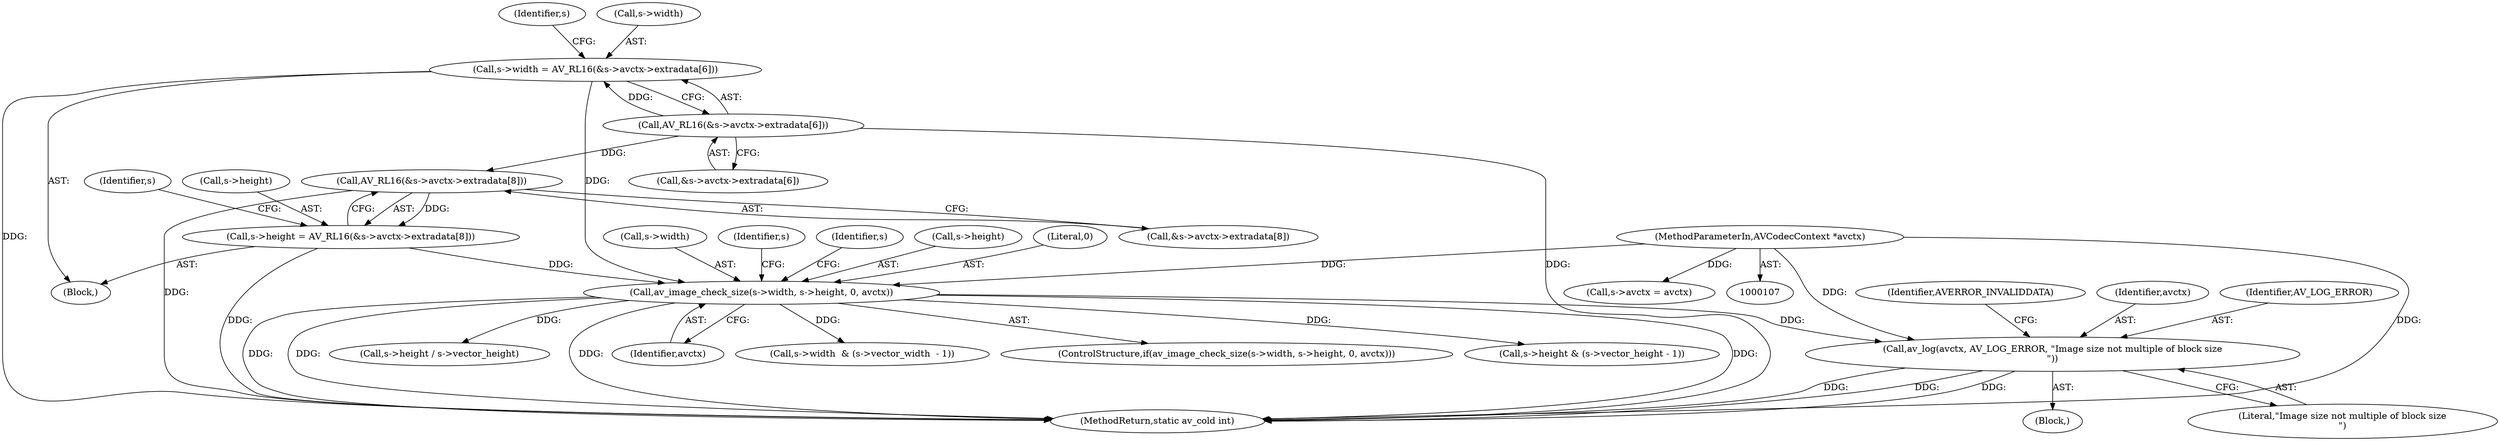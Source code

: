digraph "0_libav_58b2e0f0f2fc96c1158e04f8aba95cbe6157a1a3@pointer" {
"1000288" [label="(Call,av_log(avctx, AV_LOG_ERROR, \"Image size not multiple of block size\n\"))"];
"1000186" [label="(Call,av_image_check_size(s->width, s->height, 0, avctx))"];
"1000159" [label="(Call,s->width = AV_RL16(&s->avctx->extradata[6]))"];
"1000163" [label="(Call,AV_RL16(&s->avctx->extradata[6]))"];
"1000172" [label="(Call,s->height = AV_RL16(&s->avctx->extradata[8]))"];
"1000176" [label="(Call,AV_RL16(&s->avctx->extradata[8]))"];
"1000108" [label="(MethodParameterIn,AVCodecContext *avctx)"];
"1000287" [label="(Block,)"];
"1000269" [label="(Call,s->width  & (s->vector_width  - 1))"];
"1000448" [label="(MethodReturn,static av_cold int)"];
"1000190" [label="(Call,s->height)"];
"1000185" [label="(ControlStructure,if(av_image_check_size(s->width, s->height, 0, avctx)))"];
"1000193" [label="(Literal,0)"];
"1000176" [label="(Call,AV_RL16(&s->avctx->extradata[8]))"];
"1000119" [label="(Call,s->avctx = avctx)"];
"1000163" [label="(Call,AV_RL16(&s->avctx->extradata[6]))"];
"1000278" [label="(Call,s->height & (s->vector_height - 1))"];
"1000109" [label="(Block,)"];
"1000320" [label="(Call,s->height / s->vector_height)"];
"1000293" [label="(Identifier,AVERROR_INVALIDDATA)"];
"1000174" [label="(Identifier,s)"];
"1000108" [label="(MethodParameterIn,AVCodecContext *avctx)"];
"1000159" [label="(Call,s->width = AV_RL16(&s->avctx->extradata[6]))"];
"1000187" [label="(Call,s->width)"];
"1000186" [label="(Call,av_image_check_size(s->width, s->height, 0, avctx))"];
"1000177" [label="(Call,&s->avctx->extradata[8])"];
"1000288" [label="(Call,av_log(avctx, AV_LOG_ERROR, \"Image size not multiple of block size\n\"))"];
"1000289" [label="(Identifier,avctx)"];
"1000290" [label="(Identifier,AV_LOG_ERROR)"];
"1000160" [label="(Call,s->width)"];
"1000164" [label="(Call,&s->avctx->extradata[6])"];
"1000173" [label="(Call,s->height)"];
"1000291" [label="(Literal,\"Image size not multiple of block size\n\")"];
"1000198" [label="(Identifier,s)"];
"1000194" [label="(Identifier,avctx)"];
"1000210" [label="(Identifier,s)"];
"1000188" [label="(Identifier,s)"];
"1000172" [label="(Call,s->height = AV_RL16(&s->avctx->extradata[8]))"];
"1000288" -> "1000287"  [label="AST: "];
"1000288" -> "1000291"  [label="CFG: "];
"1000289" -> "1000288"  [label="AST: "];
"1000290" -> "1000288"  [label="AST: "];
"1000291" -> "1000288"  [label="AST: "];
"1000293" -> "1000288"  [label="CFG: "];
"1000288" -> "1000448"  [label="DDG: "];
"1000288" -> "1000448"  [label="DDG: "];
"1000288" -> "1000448"  [label="DDG: "];
"1000186" -> "1000288"  [label="DDG: "];
"1000108" -> "1000288"  [label="DDG: "];
"1000186" -> "1000185"  [label="AST: "];
"1000186" -> "1000194"  [label="CFG: "];
"1000187" -> "1000186"  [label="AST: "];
"1000190" -> "1000186"  [label="AST: "];
"1000193" -> "1000186"  [label="AST: "];
"1000194" -> "1000186"  [label="AST: "];
"1000198" -> "1000186"  [label="CFG: "];
"1000210" -> "1000186"  [label="CFG: "];
"1000186" -> "1000448"  [label="DDG: "];
"1000186" -> "1000448"  [label="DDG: "];
"1000186" -> "1000448"  [label="DDG: "];
"1000186" -> "1000448"  [label="DDG: "];
"1000159" -> "1000186"  [label="DDG: "];
"1000172" -> "1000186"  [label="DDG: "];
"1000108" -> "1000186"  [label="DDG: "];
"1000186" -> "1000269"  [label="DDG: "];
"1000186" -> "1000278"  [label="DDG: "];
"1000186" -> "1000320"  [label="DDG: "];
"1000159" -> "1000109"  [label="AST: "];
"1000159" -> "1000163"  [label="CFG: "];
"1000160" -> "1000159"  [label="AST: "];
"1000163" -> "1000159"  [label="AST: "];
"1000174" -> "1000159"  [label="CFG: "];
"1000159" -> "1000448"  [label="DDG: "];
"1000163" -> "1000159"  [label="DDG: "];
"1000163" -> "1000164"  [label="CFG: "];
"1000164" -> "1000163"  [label="AST: "];
"1000163" -> "1000448"  [label="DDG: "];
"1000163" -> "1000176"  [label="DDG: "];
"1000172" -> "1000109"  [label="AST: "];
"1000172" -> "1000176"  [label="CFG: "];
"1000173" -> "1000172"  [label="AST: "];
"1000176" -> "1000172"  [label="AST: "];
"1000188" -> "1000172"  [label="CFG: "];
"1000172" -> "1000448"  [label="DDG: "];
"1000176" -> "1000172"  [label="DDG: "];
"1000176" -> "1000177"  [label="CFG: "];
"1000177" -> "1000176"  [label="AST: "];
"1000176" -> "1000448"  [label="DDG: "];
"1000108" -> "1000107"  [label="AST: "];
"1000108" -> "1000448"  [label="DDG: "];
"1000108" -> "1000119"  [label="DDG: "];
}
